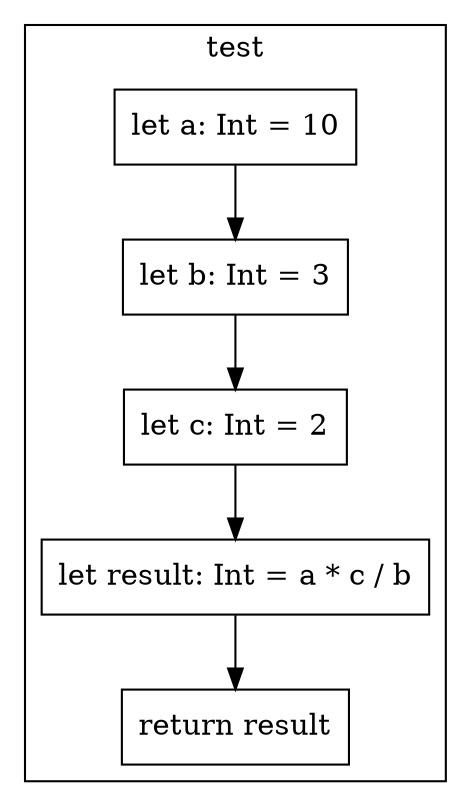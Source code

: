 digraph "div-before-mul-2" {
    node [shape=box];
    subgraph "cluster_test" {
        label="test";
        "test_141" [label="let a: Int = 10"];
        "test_142" [label="let b: Int = 3"];
        "test_144" [label="let c: Int = 2"];
        "test_146" [label="let result: Int = a * c / b"];
        "test_148" [label="return result"];
        "test_141" -> "test_142";
        "test_142" -> "test_144";
        "test_144" -> "test_146";
        "test_146" -> "test_148";
    }
}
